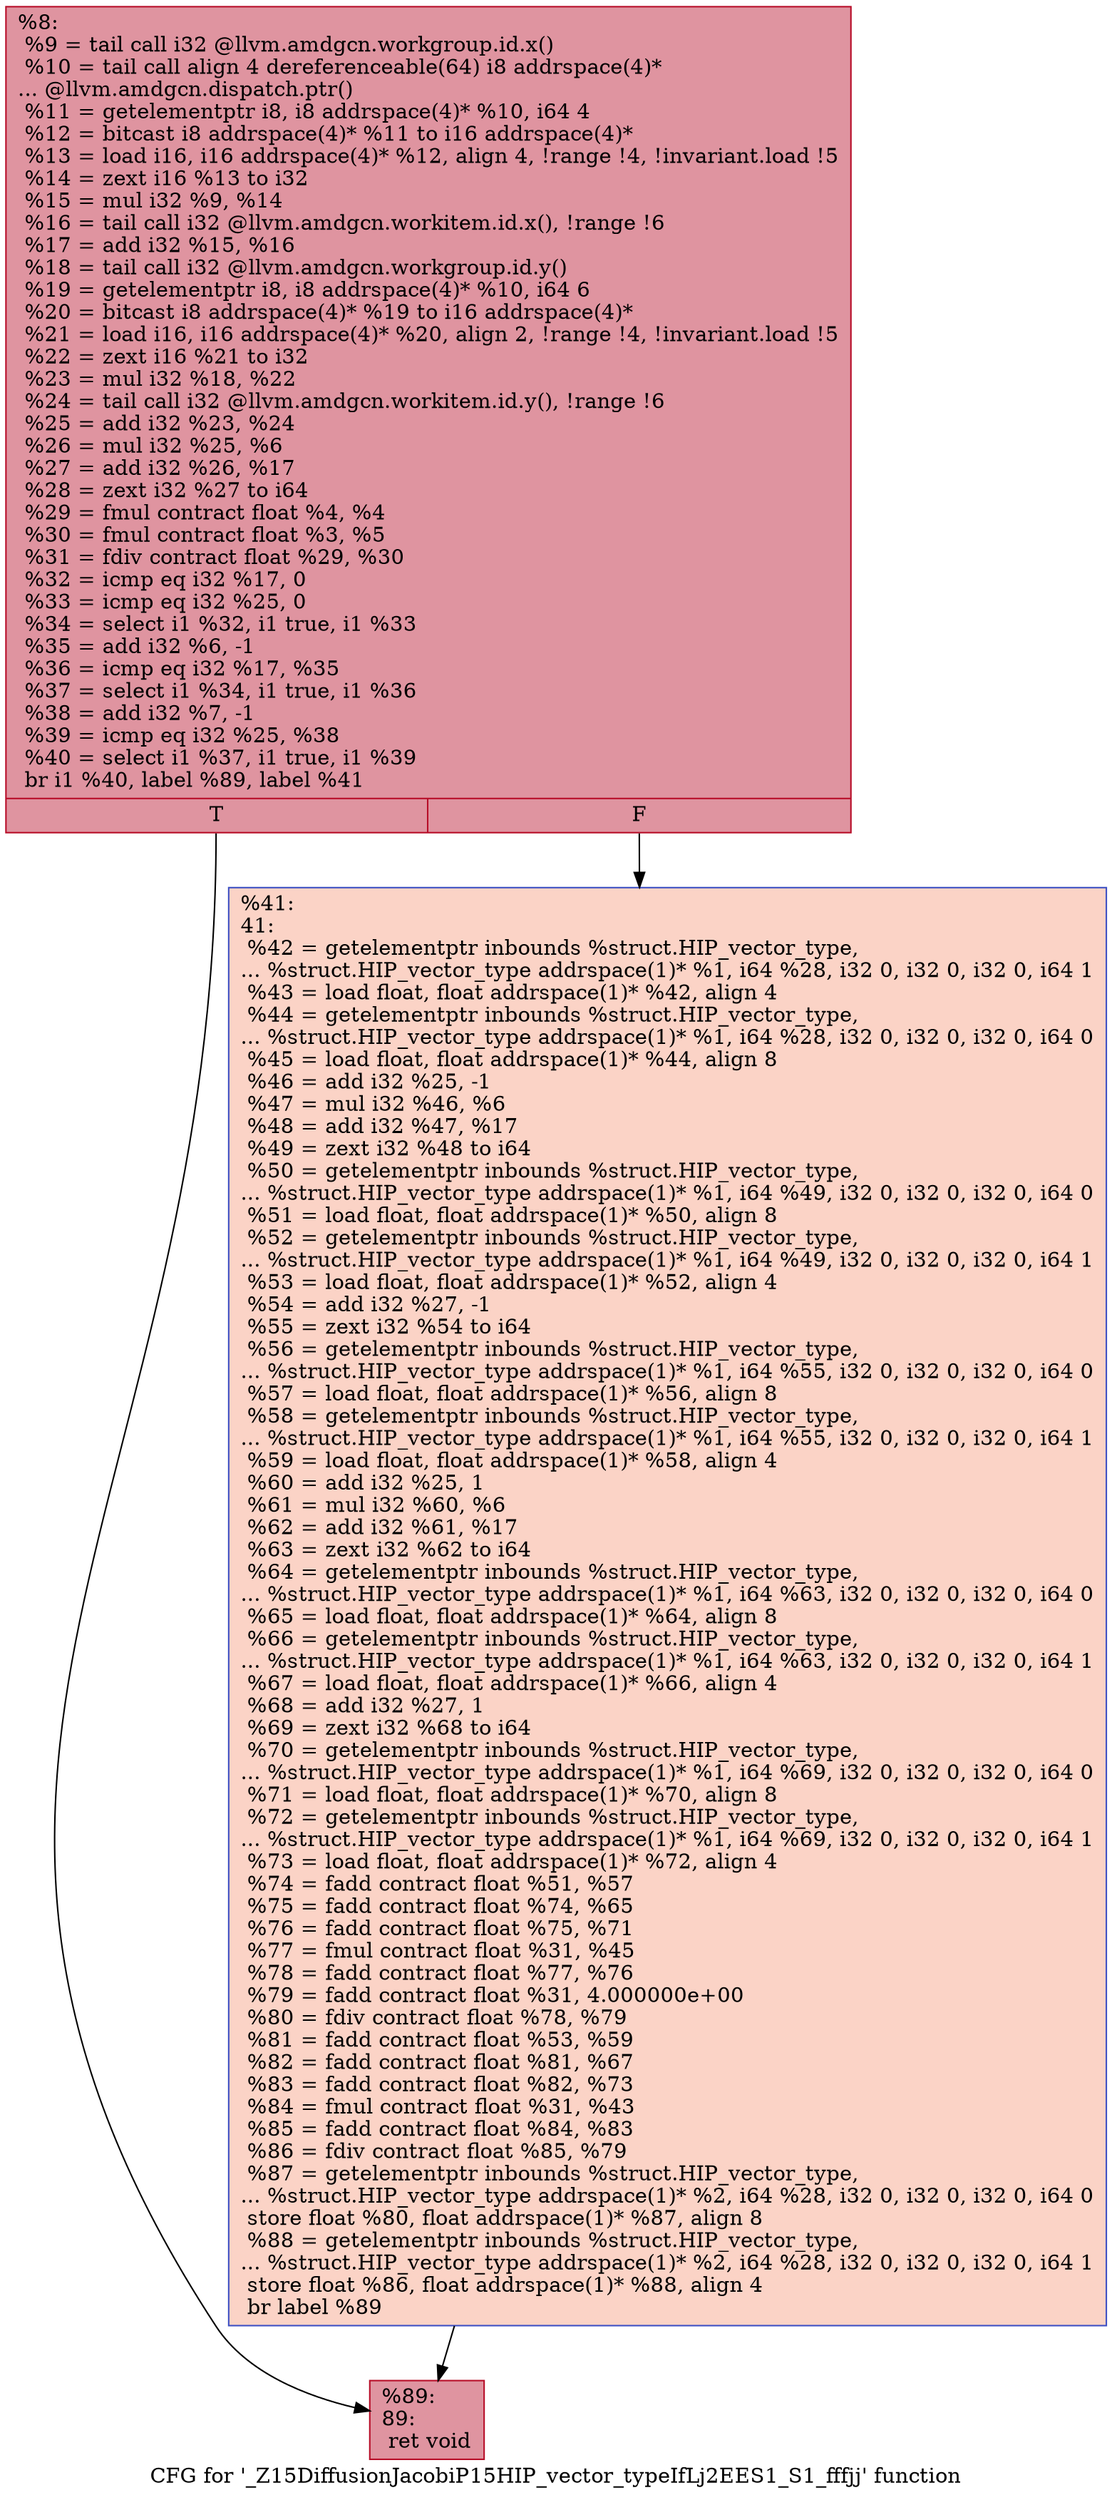 digraph "CFG for '_Z15DiffusionJacobiP15HIP_vector_typeIfLj2EES1_S1_fffjj' function" {
	label="CFG for '_Z15DiffusionJacobiP15HIP_vector_typeIfLj2EES1_S1_fffjj' function";

	Node0x5ed9a40 [shape=record,color="#b70d28ff", style=filled, fillcolor="#b70d2870",label="{%8:\l  %9 = tail call i32 @llvm.amdgcn.workgroup.id.x()\l  %10 = tail call align 4 dereferenceable(64) i8 addrspace(4)*\l... @llvm.amdgcn.dispatch.ptr()\l  %11 = getelementptr i8, i8 addrspace(4)* %10, i64 4\l  %12 = bitcast i8 addrspace(4)* %11 to i16 addrspace(4)*\l  %13 = load i16, i16 addrspace(4)* %12, align 4, !range !4, !invariant.load !5\l  %14 = zext i16 %13 to i32\l  %15 = mul i32 %9, %14\l  %16 = tail call i32 @llvm.amdgcn.workitem.id.x(), !range !6\l  %17 = add i32 %15, %16\l  %18 = tail call i32 @llvm.amdgcn.workgroup.id.y()\l  %19 = getelementptr i8, i8 addrspace(4)* %10, i64 6\l  %20 = bitcast i8 addrspace(4)* %19 to i16 addrspace(4)*\l  %21 = load i16, i16 addrspace(4)* %20, align 2, !range !4, !invariant.load !5\l  %22 = zext i16 %21 to i32\l  %23 = mul i32 %18, %22\l  %24 = tail call i32 @llvm.amdgcn.workitem.id.y(), !range !6\l  %25 = add i32 %23, %24\l  %26 = mul i32 %25, %6\l  %27 = add i32 %26, %17\l  %28 = zext i32 %27 to i64\l  %29 = fmul contract float %4, %4\l  %30 = fmul contract float %3, %5\l  %31 = fdiv contract float %29, %30\l  %32 = icmp eq i32 %17, 0\l  %33 = icmp eq i32 %25, 0\l  %34 = select i1 %32, i1 true, i1 %33\l  %35 = add i32 %6, -1\l  %36 = icmp eq i32 %17, %35\l  %37 = select i1 %34, i1 true, i1 %36\l  %38 = add i32 %7, -1\l  %39 = icmp eq i32 %25, %38\l  %40 = select i1 %37, i1 true, i1 %39\l  br i1 %40, label %89, label %41\l|{<s0>T|<s1>F}}"];
	Node0x5ed9a40:s0 -> Node0x5eddca0;
	Node0x5ed9a40:s1 -> Node0x5eddd30;
	Node0x5eddd30 [shape=record,color="#3d50c3ff", style=filled, fillcolor="#f59c7d70",label="{%41:\l41:                                               \l  %42 = getelementptr inbounds %struct.HIP_vector_type,\l... %struct.HIP_vector_type addrspace(1)* %1, i64 %28, i32 0, i32 0, i32 0, i64 1\l  %43 = load float, float addrspace(1)* %42, align 4\l  %44 = getelementptr inbounds %struct.HIP_vector_type,\l... %struct.HIP_vector_type addrspace(1)* %1, i64 %28, i32 0, i32 0, i32 0, i64 0\l  %45 = load float, float addrspace(1)* %44, align 8\l  %46 = add i32 %25, -1\l  %47 = mul i32 %46, %6\l  %48 = add i32 %47, %17\l  %49 = zext i32 %48 to i64\l  %50 = getelementptr inbounds %struct.HIP_vector_type,\l... %struct.HIP_vector_type addrspace(1)* %1, i64 %49, i32 0, i32 0, i32 0, i64 0\l  %51 = load float, float addrspace(1)* %50, align 8\l  %52 = getelementptr inbounds %struct.HIP_vector_type,\l... %struct.HIP_vector_type addrspace(1)* %1, i64 %49, i32 0, i32 0, i32 0, i64 1\l  %53 = load float, float addrspace(1)* %52, align 4\l  %54 = add i32 %27, -1\l  %55 = zext i32 %54 to i64\l  %56 = getelementptr inbounds %struct.HIP_vector_type,\l... %struct.HIP_vector_type addrspace(1)* %1, i64 %55, i32 0, i32 0, i32 0, i64 0\l  %57 = load float, float addrspace(1)* %56, align 8\l  %58 = getelementptr inbounds %struct.HIP_vector_type,\l... %struct.HIP_vector_type addrspace(1)* %1, i64 %55, i32 0, i32 0, i32 0, i64 1\l  %59 = load float, float addrspace(1)* %58, align 4\l  %60 = add i32 %25, 1\l  %61 = mul i32 %60, %6\l  %62 = add i32 %61, %17\l  %63 = zext i32 %62 to i64\l  %64 = getelementptr inbounds %struct.HIP_vector_type,\l... %struct.HIP_vector_type addrspace(1)* %1, i64 %63, i32 0, i32 0, i32 0, i64 0\l  %65 = load float, float addrspace(1)* %64, align 8\l  %66 = getelementptr inbounds %struct.HIP_vector_type,\l... %struct.HIP_vector_type addrspace(1)* %1, i64 %63, i32 0, i32 0, i32 0, i64 1\l  %67 = load float, float addrspace(1)* %66, align 4\l  %68 = add i32 %27, 1\l  %69 = zext i32 %68 to i64\l  %70 = getelementptr inbounds %struct.HIP_vector_type,\l... %struct.HIP_vector_type addrspace(1)* %1, i64 %69, i32 0, i32 0, i32 0, i64 0\l  %71 = load float, float addrspace(1)* %70, align 8\l  %72 = getelementptr inbounds %struct.HIP_vector_type,\l... %struct.HIP_vector_type addrspace(1)* %1, i64 %69, i32 0, i32 0, i32 0, i64 1\l  %73 = load float, float addrspace(1)* %72, align 4\l  %74 = fadd contract float %51, %57\l  %75 = fadd contract float %74, %65\l  %76 = fadd contract float %75, %71\l  %77 = fmul contract float %31, %45\l  %78 = fadd contract float %77, %76\l  %79 = fadd contract float %31, 4.000000e+00\l  %80 = fdiv contract float %78, %79\l  %81 = fadd contract float %53, %59\l  %82 = fadd contract float %81, %67\l  %83 = fadd contract float %82, %73\l  %84 = fmul contract float %31, %43\l  %85 = fadd contract float %84, %83\l  %86 = fdiv contract float %85, %79\l  %87 = getelementptr inbounds %struct.HIP_vector_type,\l... %struct.HIP_vector_type addrspace(1)* %2, i64 %28, i32 0, i32 0, i32 0, i64 0\l  store float %80, float addrspace(1)* %87, align 8\l  %88 = getelementptr inbounds %struct.HIP_vector_type,\l... %struct.HIP_vector_type addrspace(1)* %2, i64 %28, i32 0, i32 0, i32 0, i64 1\l  store float %86, float addrspace(1)* %88, align 4\l  br label %89\l}"];
	Node0x5eddd30 -> Node0x5eddca0;
	Node0x5eddca0 [shape=record,color="#b70d28ff", style=filled, fillcolor="#b70d2870",label="{%89:\l89:                                               \l  ret void\l}"];
}
